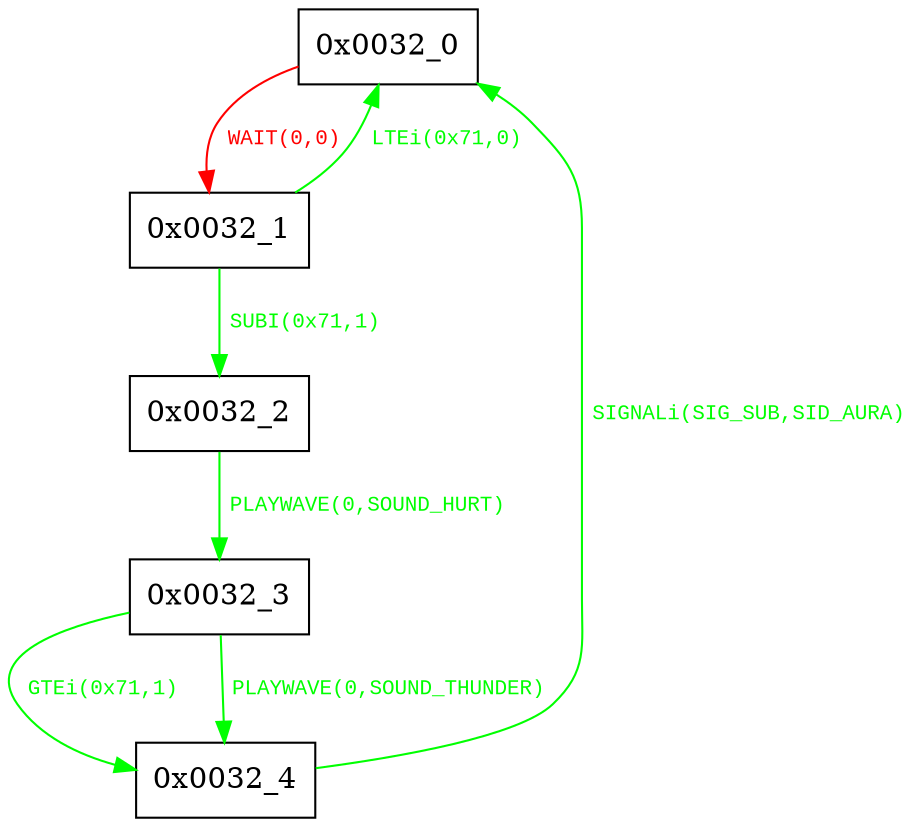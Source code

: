digraph {
 node [shape=record];
"0x0032_0" -> "0x0032_1"[color=red, fontcolor=red, label=< <font face="Courier New" point-size="10">
WAIT(0,0)<br/>
</font>>];
"0x0032_1" -> "0x0032_0"[color=green, fontcolor=green, label=< <font face="Courier New" point-size="10">
LTEi(0x71,0)<br/>
</font>>];
"0x0032_1" -> "0x0032_2"[color=green, fontcolor=green, label=< <font face="Courier New" point-size="10">
SUBI(0x71,1)<br/>
</font>>];
"0x0032_2" -> "0x0032_3"[color=green, fontcolor=green, label=< <font face="Courier New" point-size="10">
PLAYWAVE(0,SOUND_HURT)<br/>
</font>>];
"0x0032_3" -> "0x0032_4"[color=green, fontcolor=green, label=< <font face="Courier New" point-size="10">
GTEi(0x71,1)<br/>
</font>>];
"0x0032_3" -> "0x0032_4"[color=green, fontcolor=green, label=< <font face="Courier New" point-size="10">
PLAYWAVE(0,SOUND_THUNDER)<br/>
</font>>];
"0x0032_4" -> "0x0032_0"[color=green, fontcolor=green, label=< <font face="Courier New" point-size="10">
SIGNALi(SIG_SUB,SID_AURA)<br/>
</font>>];
}

